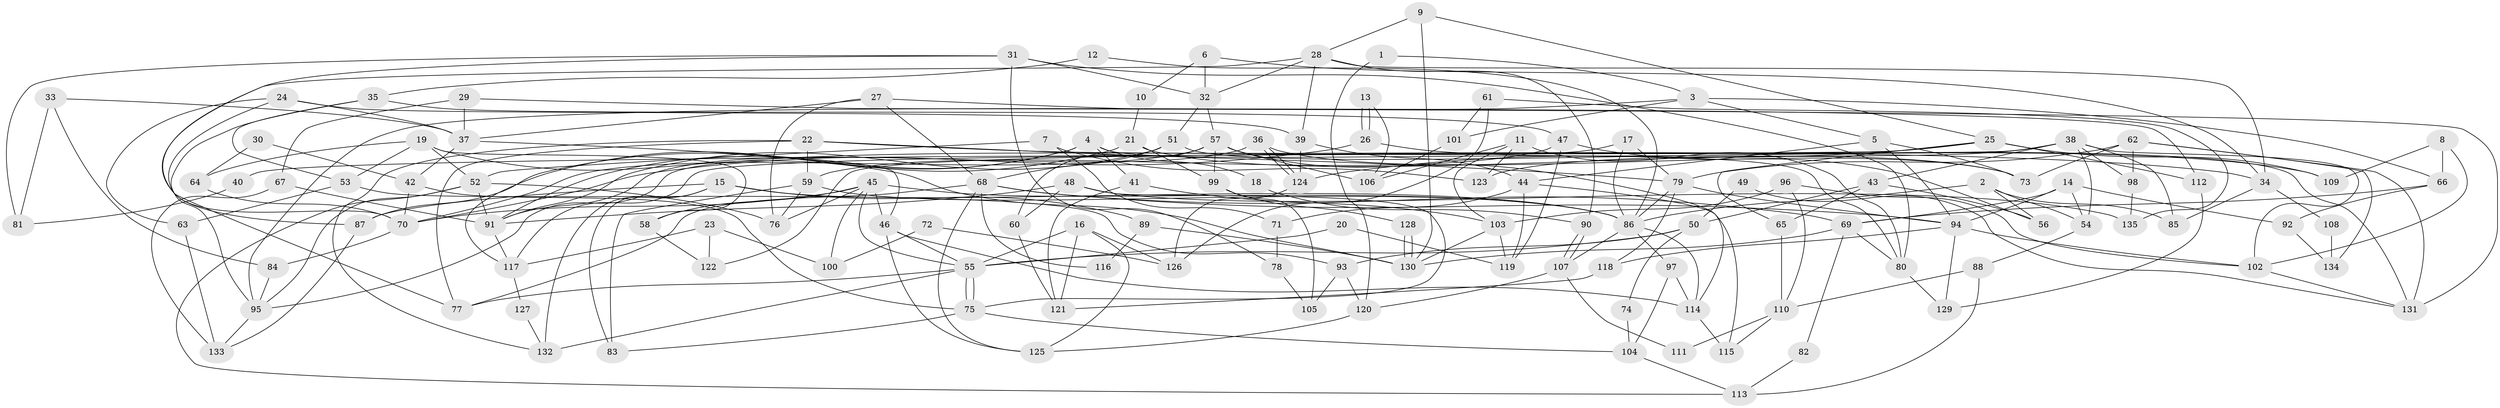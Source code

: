 // coarse degree distribution, {2: 0.1368421052631579, 5: 0.1368421052631579, 19: 0.010526315789473684, 3: 0.3368421052631579, 6: 0.08421052631578947, 9: 0.010526315789473684, 10: 0.021052631578947368, 4: 0.2, 11: 0.010526315789473684, 7: 0.021052631578947368, 12: 0.010526315789473684, 8: 0.010526315789473684, 16: 0.010526315789473684}
// Generated by graph-tools (version 1.1) at 2025/51/03/04/25 22:51:14]
// undirected, 135 vertices, 270 edges
graph export_dot {
  node [color=gray90,style=filled];
  1;
  2;
  3;
  4;
  5;
  6;
  7;
  8;
  9;
  10;
  11;
  12;
  13;
  14;
  15;
  16;
  17;
  18;
  19;
  20;
  21;
  22;
  23;
  24;
  25;
  26;
  27;
  28;
  29;
  30;
  31;
  32;
  33;
  34;
  35;
  36;
  37;
  38;
  39;
  40;
  41;
  42;
  43;
  44;
  45;
  46;
  47;
  48;
  49;
  50;
  51;
  52;
  53;
  54;
  55;
  56;
  57;
  58;
  59;
  60;
  61;
  62;
  63;
  64;
  65;
  66;
  67;
  68;
  69;
  70;
  71;
  72;
  73;
  74;
  75;
  76;
  77;
  78;
  79;
  80;
  81;
  82;
  83;
  84;
  85;
  86;
  87;
  88;
  89;
  90;
  91;
  92;
  93;
  94;
  95;
  96;
  97;
  98;
  99;
  100;
  101;
  102;
  103;
  104;
  105;
  106;
  107;
  108;
  109;
  110;
  111;
  112;
  113;
  114;
  115;
  116;
  117;
  118;
  119;
  120;
  121;
  122;
  123;
  124;
  125;
  126;
  127;
  128;
  129;
  130;
  131;
  132;
  133;
  134;
  135;
  1 -- 3;
  1 -- 120;
  2 -- 86;
  2 -- 54;
  2 -- 56;
  2 -- 85;
  3 -- 5;
  3 -- 101;
  3 -- 66;
  3 -- 95;
  4 -- 80;
  4 -- 91;
  4 -- 18;
  4 -- 41;
  4 -- 117;
  5 -- 94;
  5 -- 44;
  5 -- 73;
  6 -- 32;
  6 -- 34;
  6 -- 10;
  7 -- 52;
  7 -- 71;
  7 -- 123;
  8 -- 66;
  8 -- 109;
  8 -- 102;
  9 -- 28;
  9 -- 130;
  9 -- 25;
  10 -- 21;
  11 -- 123;
  11 -- 103;
  11 -- 80;
  11 -- 106;
  12 -- 35;
  12 -- 86;
  13 -- 26;
  13 -- 26;
  13 -- 106;
  14 -- 54;
  14 -- 94;
  14 -- 69;
  14 -- 92;
  15 -- 86;
  15 -- 83;
  15 -- 87;
  15 -- 89;
  15 -- 132;
  16 -- 55;
  16 -- 125;
  16 -- 121;
  16 -- 126;
  17 -- 79;
  17 -- 86;
  17 -- 95;
  18 -- 90;
  19 -- 52;
  19 -- 130;
  19 -- 53;
  19 -- 58;
  19 -- 64;
  20 -- 55;
  20 -- 119;
  21 -- 87;
  21 -- 73;
  21 -- 99;
  22 -- 59;
  22 -- 77;
  22 -- 34;
  22 -- 79;
  22 -- 132;
  23 -- 122;
  23 -- 117;
  23 -- 100;
  24 -- 63;
  24 -- 77;
  24 -- 37;
  24 -- 39;
  25 -- 124;
  25 -- 40;
  25 -- 65;
  25 -- 109;
  25 -- 112;
  26 -- 70;
  26 -- 109;
  27 -- 37;
  27 -- 68;
  27 -- 76;
  27 -- 112;
  28 -- 39;
  28 -- 34;
  28 -- 32;
  28 -- 87;
  28 -- 90;
  29 -- 37;
  29 -- 131;
  29 -- 67;
  30 -- 42;
  30 -- 64;
  31 -- 70;
  31 -- 80;
  31 -- 32;
  31 -- 78;
  31 -- 81;
  32 -- 51;
  32 -- 57;
  33 -- 37;
  33 -- 84;
  33 -- 81;
  34 -- 85;
  34 -- 108;
  35 -- 47;
  35 -- 95;
  35 -- 53;
  36 -- 124;
  36 -- 124;
  36 -- 91;
  36 -- 73;
  37 -- 46;
  37 -- 42;
  38 -- 102;
  38 -- 117;
  38 -- 43;
  38 -- 54;
  38 -- 85;
  38 -- 98;
  38 -- 122;
  38 -- 123;
  39 -- 44;
  39 -- 124;
  40 -- 81;
  41 -- 121;
  41 -- 103;
  42 -- 75;
  42 -- 70;
  43 -- 50;
  43 -- 56;
  43 -- 65;
  44 -- 115;
  44 -- 119;
  44 -- 71;
  45 -- 55;
  45 -- 86;
  45 -- 46;
  45 -- 58;
  45 -- 70;
  45 -- 76;
  45 -- 100;
  46 -- 55;
  46 -- 114;
  46 -- 125;
  47 -- 59;
  47 -- 56;
  47 -- 119;
  48 -- 60;
  48 -- 91;
  48 -- 75;
  48 -- 135;
  49 -- 131;
  49 -- 50;
  50 -- 55;
  50 -- 93;
  50 -- 74;
  51 -- 91;
  51 -- 68;
  51 -- 131;
  52 -- 76;
  52 -- 95;
  52 -- 91;
  52 -- 113;
  53 -- 63;
  53 -- 93;
  54 -- 88;
  55 -- 75;
  55 -- 75;
  55 -- 132;
  55 -- 77;
  57 -- 70;
  57 -- 60;
  57 -- 99;
  57 -- 106;
  57 -- 114;
  58 -- 122;
  59 -- 86;
  59 -- 76;
  59 -- 83;
  60 -- 121;
  61 -- 126;
  61 -- 135;
  61 -- 101;
  62 -- 131;
  62 -- 73;
  62 -- 79;
  62 -- 98;
  62 -- 134;
  63 -- 133;
  64 -- 70;
  65 -- 110;
  66 -- 69;
  66 -- 92;
  67 -- 133;
  67 -- 91;
  68 -- 69;
  68 -- 77;
  68 -- 94;
  68 -- 116;
  68 -- 125;
  69 -- 80;
  69 -- 82;
  69 -- 130;
  70 -- 84;
  71 -- 78;
  72 -- 126;
  72 -- 100;
  74 -- 104;
  75 -- 83;
  75 -- 104;
  78 -- 105;
  79 -- 86;
  79 -- 94;
  79 -- 118;
  80 -- 129;
  82 -- 113;
  84 -- 95;
  86 -- 114;
  86 -- 97;
  86 -- 107;
  87 -- 133;
  88 -- 113;
  88 -- 110;
  89 -- 130;
  89 -- 116;
  90 -- 107;
  90 -- 107;
  91 -- 117;
  92 -- 134;
  93 -- 120;
  93 -- 105;
  94 -- 102;
  94 -- 118;
  94 -- 129;
  95 -- 133;
  96 -- 102;
  96 -- 103;
  96 -- 110;
  97 -- 114;
  97 -- 104;
  98 -- 135;
  99 -- 105;
  99 -- 128;
  101 -- 106;
  102 -- 131;
  103 -- 130;
  103 -- 119;
  104 -- 113;
  107 -- 111;
  107 -- 120;
  108 -- 134;
  110 -- 111;
  110 -- 115;
  112 -- 129;
  114 -- 115;
  117 -- 127;
  118 -- 121;
  120 -- 125;
  124 -- 126;
  127 -- 132;
  128 -- 130;
  128 -- 130;
}
